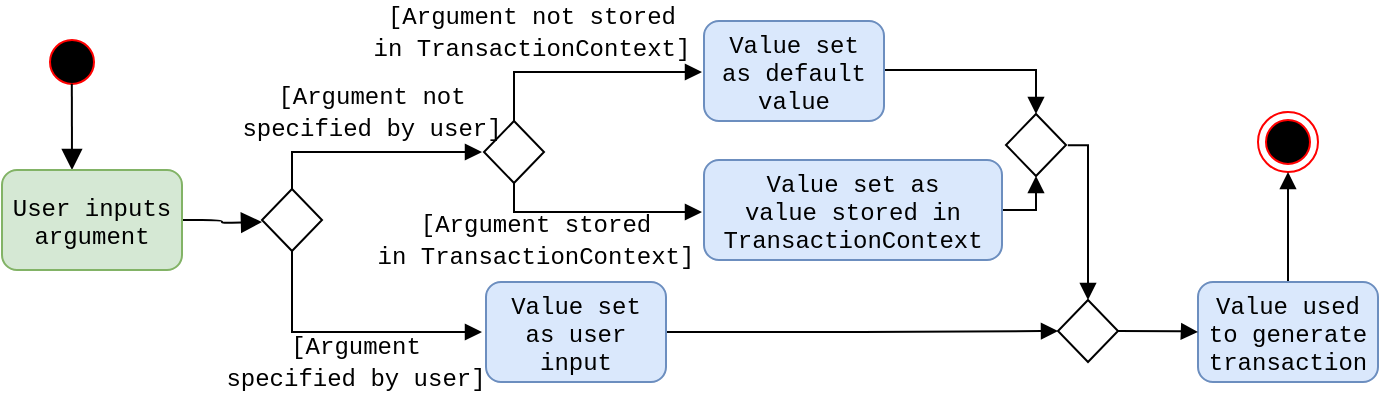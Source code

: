 <mxfile version="12.2.3" type="google" pages="1"><diagram name="Page-1" id="e7e014a7-5840-1c2e-5031-d8a46d1fe8dd"><mxGraphModel dx="1009" dy="591" grid="1" gridSize="10" guides="1" tooltips="1" connect="1" arrows="1" fold="1" page="1" pageScale="1" pageWidth="1169" pageHeight="826" background="#ffffff" math="0" shadow="0"><root><mxCell id="0"/><mxCell id="1" parent="0"/><mxCell id="lnbAaWt9Rno_UMfdvDw4-64" value="" style="edgeStyle=orthogonalEdgeStyle;html=1;verticalAlign=bottom;endArrow=block;endSize=8;strokeColor=#000000;exitX=1;exitY=0.5;exitDx=0;exitDy=0;fontFamily=Courier New;endFill=1;" parent="1" source="7" edge="1"><mxGeometry relative="1" as="geometry"><mxPoint x="390" y="265" as="targetPoint"/><mxPoint x="399" y="210" as="sourcePoint"/></mxGeometry></mxCell><mxCell id="5" value="" style="ellipse;shape=startState;fillColor=#000000;strokeColor=#ff0000;fontFamily=Courier New;" parent="1" vertex="1"><mxGeometry x="280" y="170" width="30" height="30" as="geometry"/></mxCell><mxCell id="6" value="" style="edgeStyle=elbowEdgeStyle;elbow=horizontal;verticalAlign=bottom;endArrow=block;endSize=8;strokeColor=#000000;endFill=1;rounded=0;fontFamily=Courier New;exitX=0.497;exitY=0.862;exitDx=0;exitDy=0;exitPerimeter=0;" parent="1" source="5" target="7" edge="1"><mxGeometry x="315" y="168" as="geometry"><mxPoint x="330" y="238" as="targetPoint"/><mxPoint x="295" y="200" as="sourcePoint"/></mxGeometry></mxCell><mxCell id="7" value="User inputs&#10;argument" style="fillColor=#d5e8d4;strokeColor=#82b366;fontFamily=Courier New;rounded=1;" parent="1" vertex="1"><mxGeometry x="260" y="239" width="90" height="50" as="geometry"/></mxCell><mxCell id="38" value="" style="ellipse;shape=endState;fillColor=#000000;strokeColor=#ff0000;fontFamily=Courier New;" parent="1" vertex="1"><mxGeometry x="888" y="210" width="30" height="30" as="geometry"/></mxCell><mxCell id="lvDWe_xXfw11pUfJG6p9-43" value="" style="edgeStyle=orthogonalEdgeStyle;rounded=0;orthogonalLoop=1;jettySize=auto;html=1;endArrow=block;endFill=1;" edge="1" parent="1" source="lvDWe_xXfw11pUfJG6p9-39"><mxGeometry relative="1" as="geometry"><mxPoint x="500" y="230" as="targetPoint"/><Array as="points"><mxPoint x="405" y="230"/></Array></mxGeometry></mxCell><mxCell id="lvDWe_xXfw11pUfJG6p9-58" value="" style="edgeStyle=orthogonalEdgeStyle;rounded=0;orthogonalLoop=1;jettySize=auto;html=1;endArrow=block;endFill=1;" edge="1" parent="1" source="lvDWe_xXfw11pUfJG6p9-39"><mxGeometry relative="1" as="geometry"><mxPoint x="500" y="320" as="targetPoint"/><Array as="points"><mxPoint x="405" y="320"/></Array></mxGeometry></mxCell><mxCell id="lvDWe_xXfw11pUfJG6p9-39" value="" style="rhombus;whiteSpace=wrap;html=1;rounded=0;" vertex="1" parent="1"><mxGeometry x="390" y="248.5" width="30" height="31" as="geometry"/></mxCell><mxCell id="lvDWe_xXfw11pUfJG6p9-44" value="&lt;font face=&quot;Courier New&quot;&gt;[Argument stored &lt;br&gt;in TransactionContext]&lt;/font&gt;" style="text;html=1;strokeColor=none;fillColor=none;align=center;verticalAlign=middle;whiteSpace=wrap;rounded=0;" vertex="1" parent="1"><mxGeometry x="402" y="264" width="250" height="20" as="geometry"/></mxCell><mxCell id="lvDWe_xXfw11pUfJG6p9-45" value="&lt;font face=&quot;Courier New&quot;&gt;[Argument &lt;br&gt;specified by user]&lt;/font&gt;" style="text;html=1;strokeColor=none;fillColor=none;align=center;verticalAlign=middle;whiteSpace=wrap;rounded=0;" vertex="1" parent="1"><mxGeometry x="312" y="325" width="250" height="20" as="geometry"/></mxCell><mxCell id="lvDWe_xXfw11pUfJG6p9-52" value="" style="edgeStyle=orthogonalEdgeStyle;rounded=0;orthogonalLoop=1;jettySize=auto;html=1;endArrow=block;endFill=1;" edge="1" parent="1" source="lvDWe_xXfw11pUfJG6p9-46"><mxGeometry relative="1" as="geometry"><mxPoint x="610" y="190" as="targetPoint"/><Array as="points"><mxPoint x="577" y="190"/><mxPoint x="632" y="190"/></Array></mxGeometry></mxCell><mxCell id="lvDWe_xXfw11pUfJG6p9-70" value="" style="edgeStyle=orthogonalEdgeStyle;rounded=0;orthogonalLoop=1;jettySize=auto;html=1;endArrow=block;endFill=1;" edge="1" parent="1" source="lvDWe_xXfw11pUfJG6p9-46"><mxGeometry relative="1" as="geometry"><mxPoint x="610" y="260" as="targetPoint"/><Array as="points"><mxPoint x="516" y="260"/></Array></mxGeometry></mxCell><mxCell id="lvDWe_xXfw11pUfJG6p9-46" value="" style="rhombus;whiteSpace=wrap;html=1;rounded=0;" vertex="1" parent="1"><mxGeometry x="501" y="214.5" width="30" height="31" as="geometry"/></mxCell><mxCell id="lvDWe_xXfw11pUfJG6p9-83" value="" style="edgeStyle=orthogonalEdgeStyle;rounded=0;orthogonalLoop=1;jettySize=auto;html=1;endArrow=block;endFill=1;entryX=0;entryY=0.5;entryDx=0;entryDy=0;" edge="1" parent="1" source="lvDWe_xXfw11pUfJG6p9-48" target="lvDWe_xXfw11pUfJG6p9-54"><mxGeometry relative="1" as="geometry"><mxPoint x="770" y="320" as="targetPoint"/><Array as="points"><mxPoint x="690" y="320"/><mxPoint x="690" y="319"/></Array></mxGeometry></mxCell><mxCell id="lvDWe_xXfw11pUfJG6p9-48" value="Value set&#10;as user&#10;input" style="fillColor=#dae8fc;strokeColor=#6c8ebf;fontFamily=Courier New;rounded=1;" vertex="1" parent="1"><mxGeometry x="502" y="295" width="90" height="50" as="geometry"/></mxCell><mxCell id="lvDWe_xXfw11pUfJG6p9-91" value="" style="edgeStyle=orthogonalEdgeStyle;rounded=0;orthogonalLoop=1;jettySize=auto;html=1;endArrow=block;endFill=1;entryX=0.5;entryY=0;entryDx=0;entryDy=0;" edge="1" parent="1" target="lvDWe_xXfw11pUfJG6p9-54"><mxGeometry relative="1" as="geometry"><mxPoint x="792.915" y="226.588" as="sourcePoint"/><mxPoint x="800" y="303" as="targetPoint"/><Array as="points"><mxPoint x="803" y="227"/></Array></mxGeometry></mxCell><mxCell id="lvDWe_xXfw11pUfJG6p9-53" value="" style="rhombus;whiteSpace=wrap;html=1;rounded=0;" vertex="1" parent="1"><mxGeometry x="762" y="211" width="30" height="31" as="geometry"/></mxCell><mxCell id="lvDWe_xXfw11pUfJG6p9-54" value="" style="rhombus;whiteSpace=wrap;html=1;rounded=0;" vertex="1" parent="1"><mxGeometry x="788" y="304" width="30" height="31" as="geometry"/></mxCell><mxCell id="lvDWe_xXfw11pUfJG6p9-56" value="&lt;font face=&quot;Courier New&quot;&gt;[Argument not &lt;br&gt;specified by user]&lt;/font&gt;" style="text;html=1;strokeColor=none;fillColor=none;align=center;verticalAlign=middle;whiteSpace=wrap;rounded=0;" vertex="1" parent="1"><mxGeometry x="320" y="200" width="250" height="20" as="geometry"/></mxCell><mxCell id="lvDWe_xXfw11pUfJG6p9-71" value="&lt;font face=&quot;Courier New&quot;&gt;[Argument not stored &lt;br&gt;in TransactionContext]&lt;/font&gt;" style="text;html=1;strokeColor=none;fillColor=none;align=center;verticalAlign=middle;whiteSpace=wrap;rounded=0;" vertex="1" parent="1"><mxGeometry x="400" y="160" width="250" height="20" as="geometry"/></mxCell><mxCell id="lvDWe_xXfw11pUfJG6p9-96" value="" style="edgeStyle=orthogonalEdgeStyle;rounded=0;orthogonalLoop=1;jettySize=auto;html=1;endArrow=block;endFill=1;entryX=0.5;entryY=0;entryDx=0;entryDy=0;" edge="1" parent="1" target="lvDWe_xXfw11pUfJG6p9-53"><mxGeometry relative="1" as="geometry"><mxPoint x="699" y="190.471" as="sourcePoint"/><mxPoint x="780" y="211" as="targetPoint"/><Array as="points"><mxPoint x="699" y="189"/><mxPoint x="777" y="189"/></Array></mxGeometry></mxCell><mxCell id="lvDWe_xXfw11pUfJG6p9-72" value="Value set&#10;as default&#10;value" style="fillColor=#dae8fc;strokeColor=#6c8ebf;fontFamily=Courier New;rounded=1;" vertex="1" parent="1"><mxGeometry x="611" y="164.5" width="90" height="50" as="geometry"/></mxCell><mxCell id="lvDWe_xXfw11pUfJG6p9-98" value="" style="edgeStyle=orthogonalEdgeStyle;rounded=0;orthogonalLoop=1;jettySize=auto;html=1;endArrow=block;endFill=1;entryX=0.5;entryY=1;entryDx=0;entryDy=0;" edge="1" parent="1" target="lvDWe_xXfw11pUfJG6p9-53"><mxGeometry relative="1" as="geometry"><mxPoint x="759" y="259" as="sourcePoint"/><mxPoint x="779" y="259" as="targetPoint"/><Array as="points"><mxPoint x="777" y="259"/></Array></mxGeometry></mxCell><mxCell id="lvDWe_xXfw11pUfJG6p9-73" value="Value set as &#10;value stored in &#10;TransactionContext" style="fillColor=#dae8fc;strokeColor=#6c8ebf;fontFamily=Courier New;rounded=1;" vertex="1" parent="1"><mxGeometry x="611" y="234" width="149" height="50" as="geometry"/></mxCell><mxCell id="lvDWe_xXfw11pUfJG6p9-104" value="" style="edgeStyle=orthogonalEdgeStyle;rounded=0;orthogonalLoop=1;jettySize=auto;html=1;endArrow=block;endFill=1;" edge="1" parent="1" source="lvDWe_xXfw11pUfJG6p9-75" target="38"><mxGeometry relative="1" as="geometry"/></mxCell><mxCell id="lvDWe_xXfw11pUfJG6p9-75" value="Value used&#10;to generate&#10;transaction" style="fillColor=#dae8fc;strokeColor=#6c8ebf;fontFamily=Courier New;rounded=1;" vertex="1" parent="1"><mxGeometry x="858" y="295" width="90" height="50" as="geometry"/></mxCell><mxCell id="lvDWe_xXfw11pUfJG6p9-89" value="" style="edgeStyle=orthogonalEdgeStyle;rounded=0;orthogonalLoop=1;jettySize=auto;html=1;endArrow=block;endFill=1;" edge="1" parent="1"><mxGeometry relative="1" as="geometry"><mxPoint x="818" y="319.559" as="sourcePoint"/><mxPoint x="858" y="320" as="targetPoint"/><Array as="points"><mxPoint x="848" y="320"/></Array></mxGeometry></mxCell></root></mxGraphModel></diagram></mxfile>
